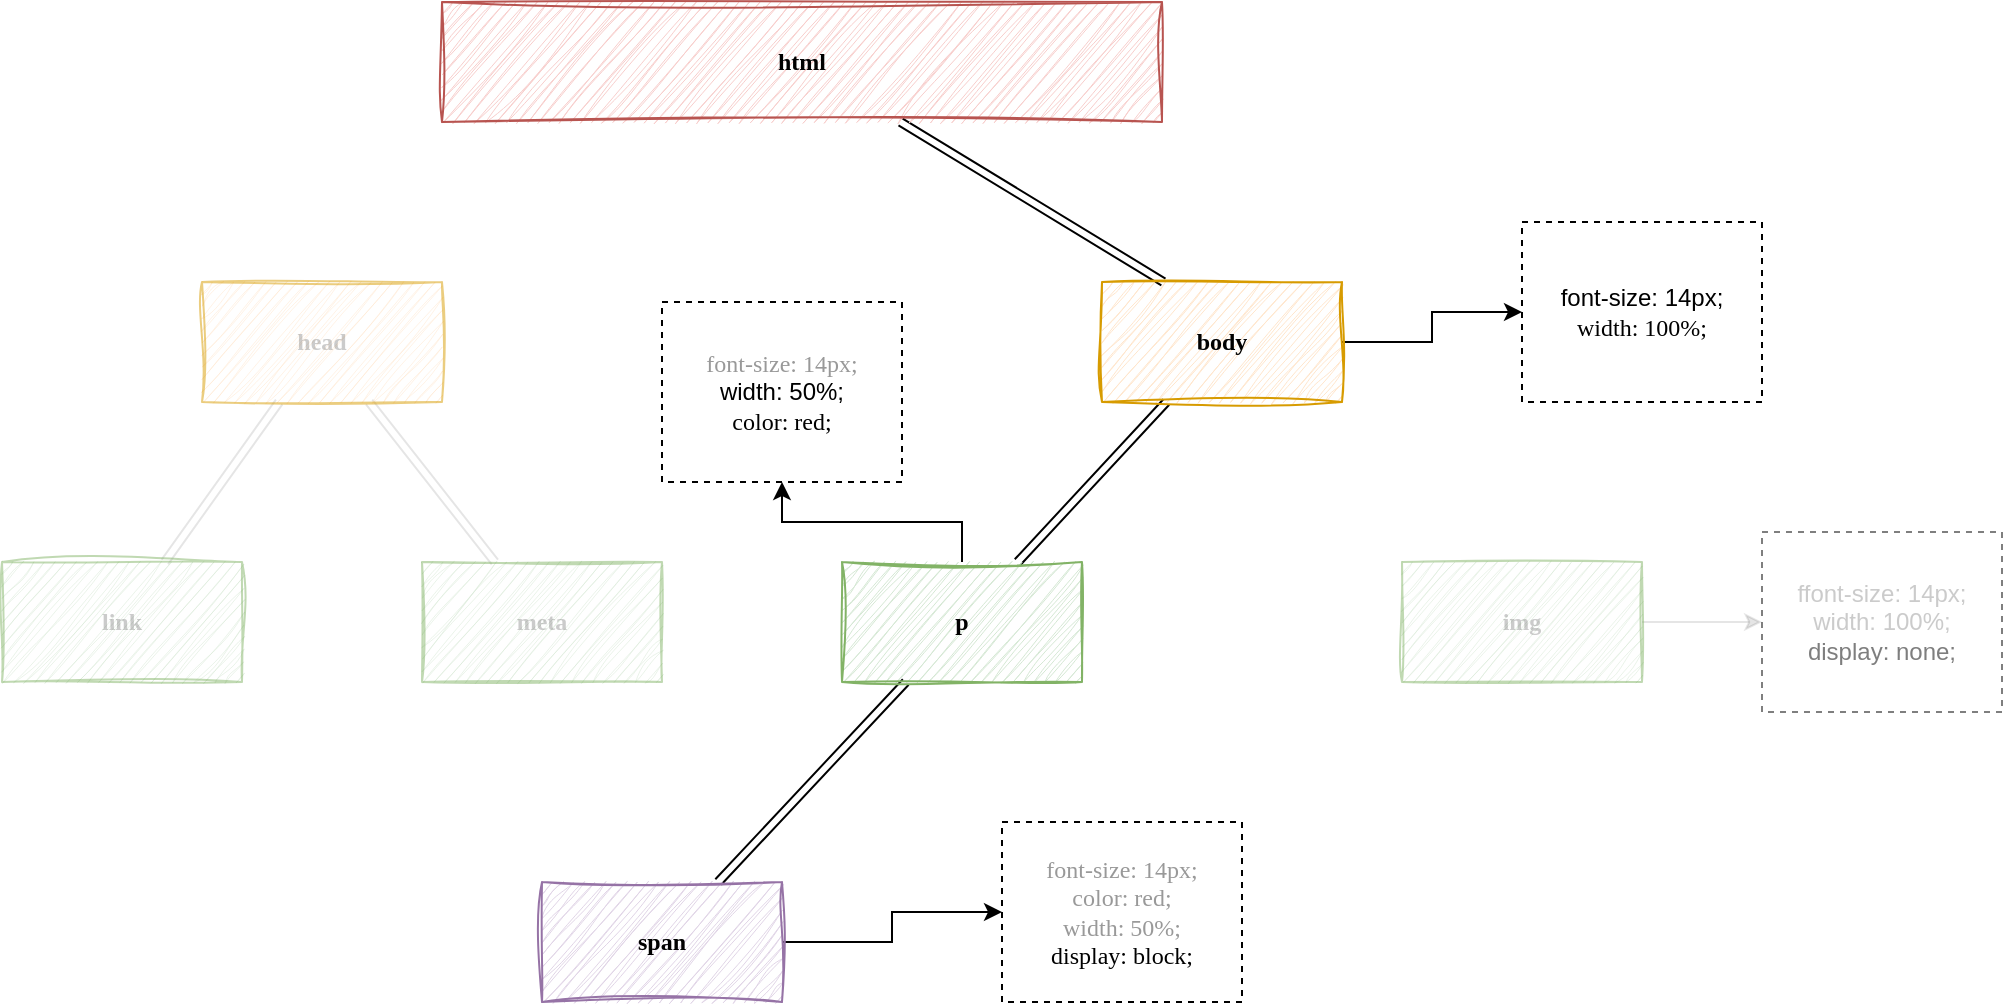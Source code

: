 <mxfile version="20.8.21" type="github">
  <diagram name="Page-1" id="awNu_3DlOISEKZ05TdpL">
    <mxGraphModel dx="2044" dy="740" grid="1" gridSize="10" guides="1" tooltips="1" connect="1" arrows="1" fold="1" page="1" pageScale="1" pageWidth="850" pageHeight="1100" math="0" shadow="0">
      <root>
        <mxCell id="0" />
        <mxCell id="1" parent="0" />
        <mxCell id="tLa2hY0cK8lAH2d8xIMi-19" value="" style="edgeStyle=none;rounded=0;orthogonalLoop=1;jettySize=auto;html=1;shape=link;" parent="1" edge="1">
          <mxGeometry relative="1" as="geometry">
            <mxPoint x="69.286" y="370" as="sourcePoint" />
            <mxPoint x="200.714" y="450" as="targetPoint" />
          </mxGeometry>
        </mxCell>
        <mxCell id="tLa2hY0cK8lAH2d8xIMi-1" value="&lt;b&gt;&lt;font face=&quot;Comic Sans MS&quot;&gt;html&lt;/font&gt;&lt;/b&gt;" style="rounded=0;whiteSpace=wrap;html=1;fillColor=#f8cecc;strokeColor=#b85450;glass=0;shadow=0;sketch=1;curveFitting=1;jiggle=2;" parent="1" vertex="1">
          <mxGeometry x="-160" y="310" width="360" height="60" as="geometry" />
        </mxCell>
        <mxCell id="tLa2hY0cK8lAH2d8xIMi-21" value="" style="edgeStyle=none;rounded=0;orthogonalLoop=1;jettySize=auto;html=1;shape=link;textOpacity=10;opacity=10;" parent="1" source="tLa2hY0cK8lAH2d8xIMi-16" target="tLa2hY0cK8lAH2d8xIMi-20" edge="1">
          <mxGeometry relative="1" as="geometry" />
        </mxCell>
        <mxCell id="tLa2hY0cK8lAH2d8xIMi-23" value="" style="edgeStyle=none;rounded=0;orthogonalLoop=1;jettySize=auto;html=1;shape=link;opacity=10;" parent="1" source="tLa2hY0cK8lAH2d8xIMi-16" target="tLa2hY0cK8lAH2d8xIMi-22" edge="1">
          <mxGeometry relative="1" as="geometry" />
        </mxCell>
        <mxCell id="tLa2hY0cK8lAH2d8xIMi-16" value="&lt;b style=&quot;border-color: var(--border-color);&quot;&gt;&lt;font color=&quot;#000000&quot; face=&quot;Comic Sans MS&quot;&gt;head&lt;/font&gt;&lt;/b&gt;" style="rounded=0;whiteSpace=wrap;html=1;fillColor=#ffe6cc;strokeColor=#d79b00;sketch=1;curveFitting=1;jiggle=2;textOpacity=20;opacity=50;" parent="1" vertex="1">
          <mxGeometry x="-280" y="450" width="120" height="60" as="geometry" />
        </mxCell>
        <mxCell id="tLa2hY0cK8lAH2d8xIMi-26" value="" style="edgeStyle=none;rounded=0;orthogonalLoop=1;jettySize=auto;html=1;shape=link;" parent="1" source="tLa2hY0cK8lAH2d8xIMi-18" target="tLa2hY0cK8lAH2d8xIMi-25" edge="1">
          <mxGeometry relative="1" as="geometry" />
        </mxCell>
        <mxCell id="1rXg1HdzWJENrckpT89q-7" value="" style="edgeStyle=orthogonalEdgeStyle;rounded=0;orthogonalLoop=1;jettySize=auto;html=1;" parent="1" source="tLa2hY0cK8lAH2d8xIMi-18" target="1rXg1HdzWJENrckpT89q-6" edge="1">
          <mxGeometry relative="1" as="geometry" />
        </mxCell>
        <mxCell id="tLa2hY0cK8lAH2d8xIMi-18" value="&lt;b&gt;&lt;font face=&quot;Comic Sans MS&quot; color=&quot;#000000&quot;&gt;body&lt;/font&gt;&lt;/b&gt;" style="rounded=0;whiteSpace=wrap;html=1;fillColor=#ffe6cc;strokeColor=#d79b00;sketch=1;curveFitting=1;jiggle=2;gradientColor=none;" parent="1" vertex="1">
          <mxGeometry x="170" y="450" width="120" height="60" as="geometry" />
        </mxCell>
        <mxCell id="tLa2hY0cK8lAH2d8xIMi-20" value="&lt;b style=&quot;border-color: var(--border-color);&quot;&gt;&lt;font face=&quot;Comic Sans MS&quot; color=&quot;#000000&quot;&gt;link&lt;/font&gt;&lt;/b&gt;" style="rounded=0;whiteSpace=wrap;html=1;fillColor=#d5e8d4;strokeColor=#82b366;sketch=1;curveFitting=1;jiggle=2;opacity=50;textOpacity=20;" parent="1" vertex="1">
          <mxGeometry x="-380" y="590" width="120" height="60" as="geometry" />
        </mxCell>
        <mxCell id="tLa2hY0cK8lAH2d8xIMi-22" value="&lt;b style=&quot;border-color: var(--border-color);&quot;&gt;&lt;font face=&quot;Comic Sans MS&quot; color=&quot;#000000&quot;&gt;meta&lt;/font&gt;&lt;/b&gt;" style="rounded=0;whiteSpace=wrap;html=1;fillColor=#d5e8d4;strokeColor=#82b366;sketch=1;curveFitting=1;jiggle=2;opacity=50;textOpacity=20;" parent="1" vertex="1">
          <mxGeometry x="-170" y="590" width="120" height="60" as="geometry" />
        </mxCell>
        <mxCell id="tLa2hY0cK8lAH2d8xIMi-30" value="" style="edgeStyle=none;orthogonalLoop=1;jettySize=auto;html=1;curved=1;shape=link;" parent="1" source="tLa2hY0cK8lAH2d8xIMi-25" target="tLa2hY0cK8lAH2d8xIMi-29" edge="1">
          <mxGeometry relative="1" as="geometry" />
        </mxCell>
        <mxCell id="1rXg1HdzWJENrckpT89q-9" value="" style="edgeStyle=orthogonalEdgeStyle;rounded=0;orthogonalLoop=1;jettySize=auto;html=1;" parent="1" source="tLa2hY0cK8lAH2d8xIMi-25" target="1rXg1HdzWJENrckpT89q-8" edge="1">
          <mxGeometry relative="1" as="geometry" />
        </mxCell>
        <mxCell id="tLa2hY0cK8lAH2d8xIMi-25" value="&lt;b&gt;&lt;font face=&quot;Comic Sans MS&quot; color=&quot;#000000&quot;&gt;p&lt;/font&gt;&lt;/b&gt;" style="rounded=0;whiteSpace=wrap;html=1;fillColor=#d5e8d4;strokeColor=#82b366;sketch=1;curveFitting=1;jiggle=2;" parent="1" vertex="1">
          <mxGeometry x="40" y="590" width="120" height="60" as="geometry" />
        </mxCell>
        <mxCell id="1rXg1HdzWJENrckpT89q-11" value="" style="edgeStyle=elbowEdgeStyle;rounded=0;orthogonalLoop=1;jettySize=auto;html=1;opacity=10;" parent="1" source="tLa2hY0cK8lAH2d8xIMi-27" target="1rXg1HdzWJENrckpT89q-10" edge="1">
          <mxGeometry relative="1" as="geometry" />
        </mxCell>
        <mxCell id="tLa2hY0cK8lAH2d8xIMi-27" value="&lt;b style=&quot;&quot;&gt;&lt;font face=&quot;Comic Sans MS&quot; color=&quot;#000000&quot;&gt;img&lt;/font&gt;&lt;/b&gt;" style="rounded=0;whiteSpace=wrap;html=1;sketch=1;curveFitting=1;jiggle=2;fillColor=#d5e8d4;strokeColor=#82b366;opacity=50;textOpacity=20;" parent="1" vertex="1">
          <mxGeometry x="320" y="590" width="120" height="60" as="geometry" />
        </mxCell>
        <mxCell id="1rXg1HdzWJENrckpT89q-13" value="" style="edgeStyle=elbowEdgeStyle;rounded=0;orthogonalLoop=1;jettySize=auto;html=1;" parent="1" source="tLa2hY0cK8lAH2d8xIMi-29" target="1rXg1HdzWJENrckpT89q-12" edge="1">
          <mxGeometry relative="1" as="geometry" />
        </mxCell>
        <mxCell id="tLa2hY0cK8lAH2d8xIMi-29" value="&lt;b&gt;&lt;font face=&quot;Comic Sans MS&quot; color=&quot;#000000&quot;&gt;span&lt;/font&gt;&lt;br&gt;&lt;/b&gt;" style="rounded=0;whiteSpace=wrap;html=1;fillColor=#e1d5e7;strokeColor=#9673a6;sketch=1;curveFitting=1;jiggle=2;" parent="1" vertex="1">
          <mxGeometry x="-110" y="750" width="120" height="60" as="geometry" />
        </mxCell>
        <mxCell id="1rXg1HdzWJENrckpT89q-6" value="font-size: 14px;&lt;br style=&quot;border-color: var(--border-color); font-family: &amp;quot;Comic Sans MS&amp;quot;;&quot;&gt;&lt;span style=&quot;font-family: &amp;quot;Comic Sans MS&amp;quot;;&quot;&gt;width: 100%;&lt;/span&gt;" style="whiteSpace=wrap;html=1;fillStyle=auto;dashed=1;" parent="1" vertex="1">
          <mxGeometry x="380" y="420" width="120" height="90" as="geometry" />
        </mxCell>
        <mxCell id="1rXg1HdzWJENrckpT89q-8" value="&lt;font style=&quot;border-color: var(--border-color);&quot; face=&quot;Comic Sans MS&quot;&gt;&lt;font style=&quot;border-color: var(--border-color);&quot; color=&quot;#999999&quot;&gt;font-size: 14px;&lt;br style=&quot;border-color: var(--border-color);&quot;&gt;&lt;/font&gt;&lt;/font&gt;width: 50%;&lt;font style=&quot;border-color: var(--border-color);&quot; face=&quot;Comic Sans MS&quot;&gt;&lt;font style=&quot;border-color: var(--border-color);&quot; color=&quot;#999999&quot;&gt;&lt;br style=&quot;border-color: var(--border-color);&quot;&gt;&lt;/font&gt;color: red;&lt;/font&gt;" style="whiteSpace=wrap;html=1;fillStyle=auto;dashed=1;" parent="1" vertex="1">
          <mxGeometry x="-50" y="460" width="120" height="90" as="geometry" />
        </mxCell>
        <mxCell id="1rXg1HdzWJENrckpT89q-10" value="&lt;font color=&quot;#999999&quot;&gt;f&lt;/font&gt;&lt;font style=&quot;border-color: var(--border-color);&quot; color=&quot;#999999&quot;&gt;font-size: 14px;&lt;br style=&quot;border-color: var(--border-color); font-family: &amp;quot;Comic Sans MS&amp;quot;;&quot;&gt;width: 100%;&lt;/font&gt;&lt;font style=&quot;border-color: var(--border-color);&quot; color=&quot;#999999&quot;&gt;&lt;br style=&quot;border-color: var(--border-color);&quot;&gt;&lt;/font&gt;display: none;" style="whiteSpace=wrap;html=1;fillStyle=auto;shadow=0;dashed=1;opacity=50;textOpacity=50;" parent="1" vertex="1">
          <mxGeometry x="500" y="575" width="120" height="90" as="geometry" />
        </mxCell>
        <mxCell id="1rXg1HdzWJENrckpT89q-12" value="&lt;font style=&quot;border-color: var(--border-color);&quot; color=&quot;#999999&quot;&gt;font-size: 14px;&lt;br style=&quot;border-color: var(--border-color);&quot;&gt;color: red;&lt;br style=&quot;border-color: var(--border-color);&quot;&gt;width: 50%;&lt;br style=&quot;border-color: var(--border-color);&quot;&gt;&lt;/font&gt;display: block;" style="whiteSpace=wrap;html=1;fillStyle=auto;dashed=1;fontFamily=Comic Sans MS;" parent="1" vertex="1">
          <mxGeometry x="120" y="720" width="120" height="90" as="geometry" />
        </mxCell>
      </root>
    </mxGraphModel>
  </diagram>
</mxfile>
